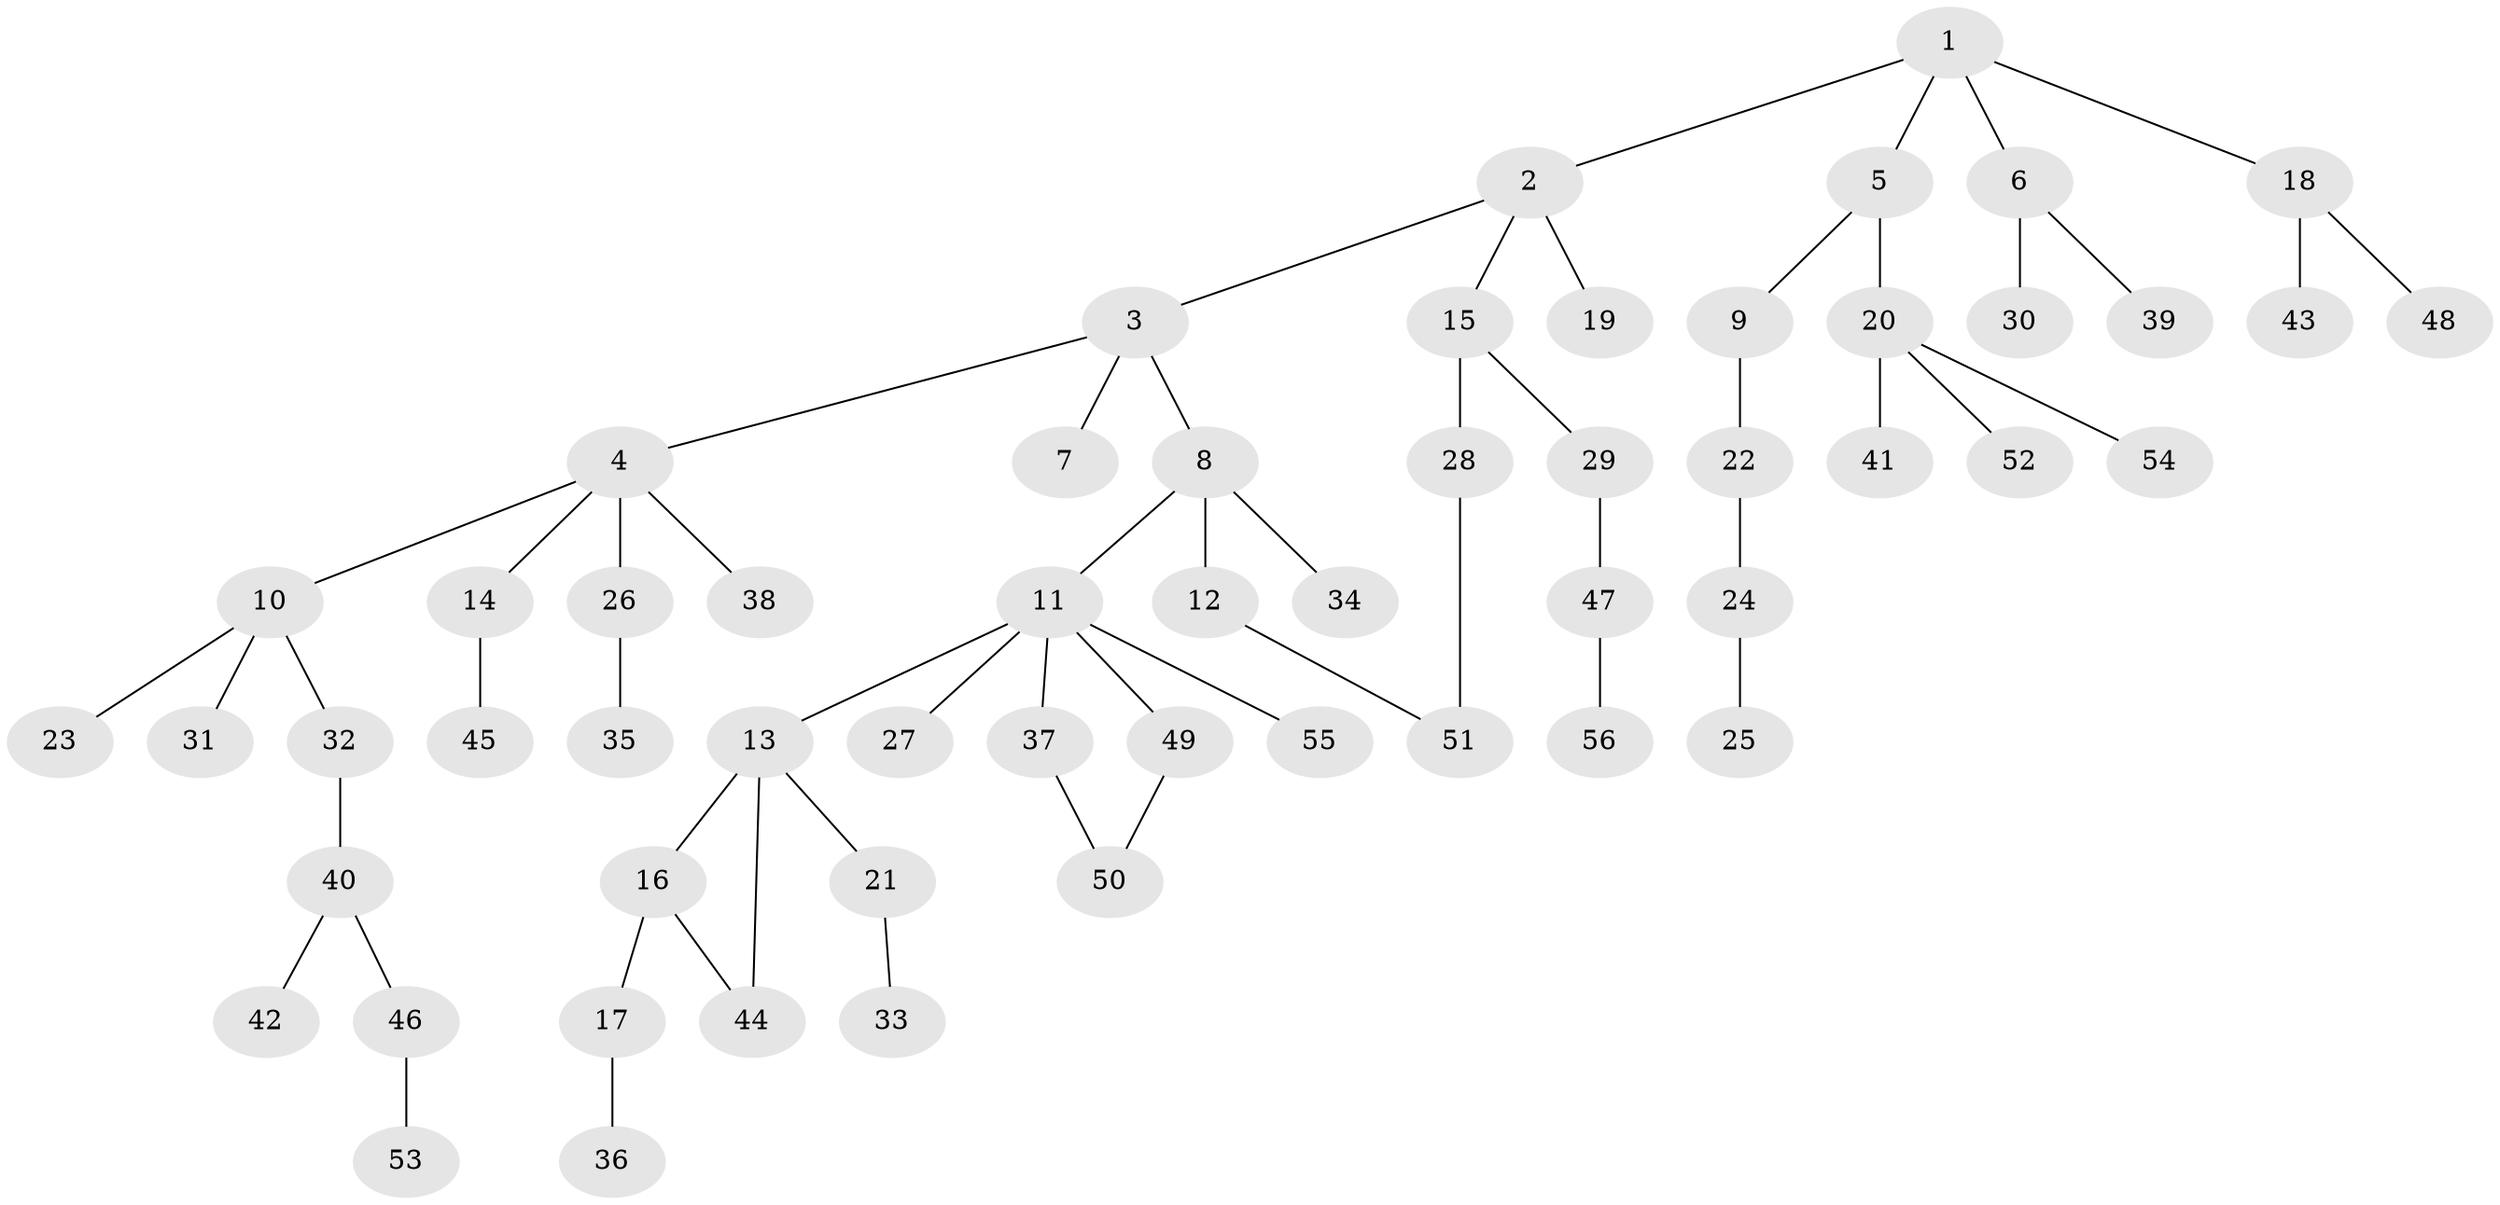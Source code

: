 // Generated by graph-tools (version 1.1) at 2025/25/03/09/25 03:25:34]
// undirected, 56 vertices, 58 edges
graph export_dot {
graph [start="1"]
  node [color=gray90,style=filled];
  1;
  2;
  3;
  4;
  5;
  6;
  7;
  8;
  9;
  10;
  11;
  12;
  13;
  14;
  15;
  16;
  17;
  18;
  19;
  20;
  21;
  22;
  23;
  24;
  25;
  26;
  27;
  28;
  29;
  30;
  31;
  32;
  33;
  34;
  35;
  36;
  37;
  38;
  39;
  40;
  41;
  42;
  43;
  44;
  45;
  46;
  47;
  48;
  49;
  50;
  51;
  52;
  53;
  54;
  55;
  56;
  1 -- 2;
  1 -- 5;
  1 -- 6;
  1 -- 18;
  2 -- 3;
  2 -- 15;
  2 -- 19;
  3 -- 4;
  3 -- 7;
  3 -- 8;
  4 -- 10;
  4 -- 14;
  4 -- 26;
  4 -- 38;
  5 -- 9;
  5 -- 20;
  6 -- 30;
  6 -- 39;
  8 -- 11;
  8 -- 12;
  8 -- 34;
  9 -- 22;
  10 -- 23;
  10 -- 31;
  10 -- 32;
  11 -- 13;
  11 -- 27;
  11 -- 37;
  11 -- 49;
  11 -- 55;
  12 -- 51;
  13 -- 16;
  13 -- 21;
  13 -- 44;
  14 -- 45;
  15 -- 28;
  15 -- 29;
  16 -- 17;
  16 -- 44;
  17 -- 36;
  18 -- 43;
  18 -- 48;
  20 -- 41;
  20 -- 52;
  20 -- 54;
  21 -- 33;
  22 -- 24;
  24 -- 25;
  26 -- 35;
  28 -- 51;
  29 -- 47;
  32 -- 40;
  37 -- 50;
  40 -- 42;
  40 -- 46;
  46 -- 53;
  47 -- 56;
  49 -- 50;
}
